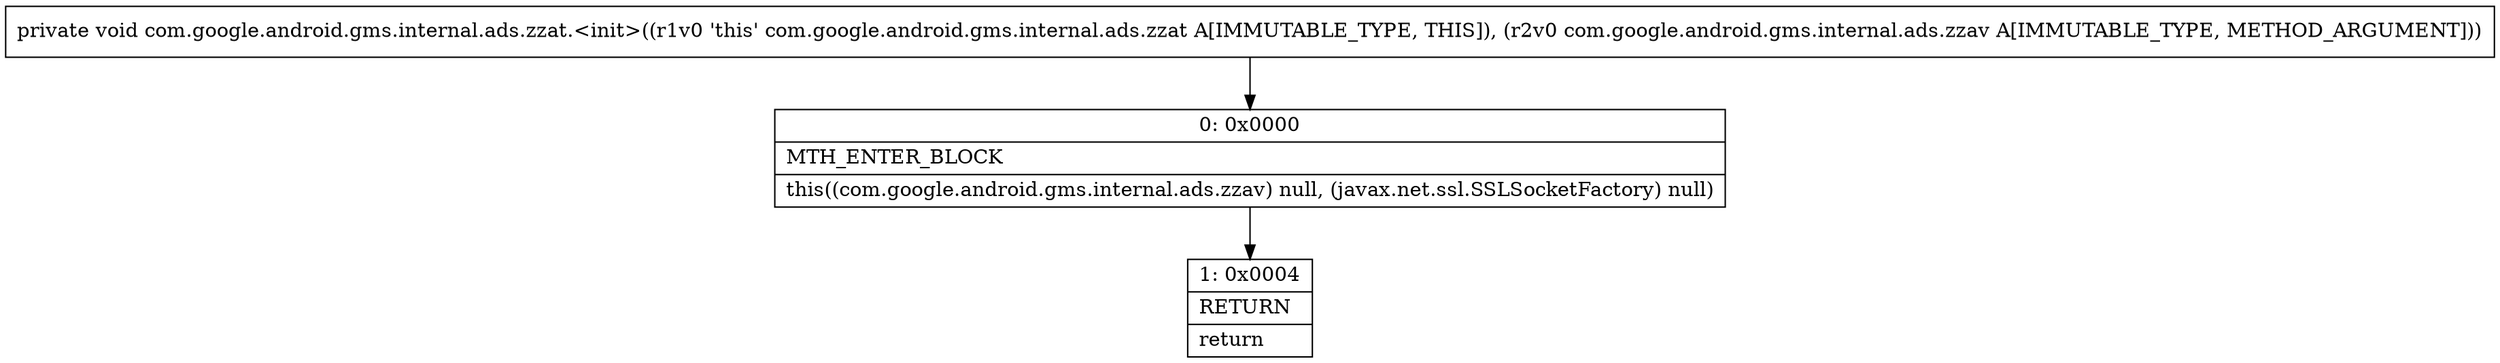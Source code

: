 digraph "CFG forcom.google.android.gms.internal.ads.zzat.\<init\>(Lcom\/google\/android\/gms\/internal\/ads\/zzav;)V" {
Node_0 [shape=record,label="{0\:\ 0x0000|MTH_ENTER_BLOCK\l|this((com.google.android.gms.internal.ads.zzav) null, (javax.net.ssl.SSLSocketFactory) null)\l}"];
Node_1 [shape=record,label="{1\:\ 0x0004|RETURN\l|return\l}"];
MethodNode[shape=record,label="{private void com.google.android.gms.internal.ads.zzat.\<init\>((r1v0 'this' com.google.android.gms.internal.ads.zzat A[IMMUTABLE_TYPE, THIS]), (r2v0 com.google.android.gms.internal.ads.zzav A[IMMUTABLE_TYPE, METHOD_ARGUMENT])) }"];
MethodNode -> Node_0;
Node_0 -> Node_1;
}

